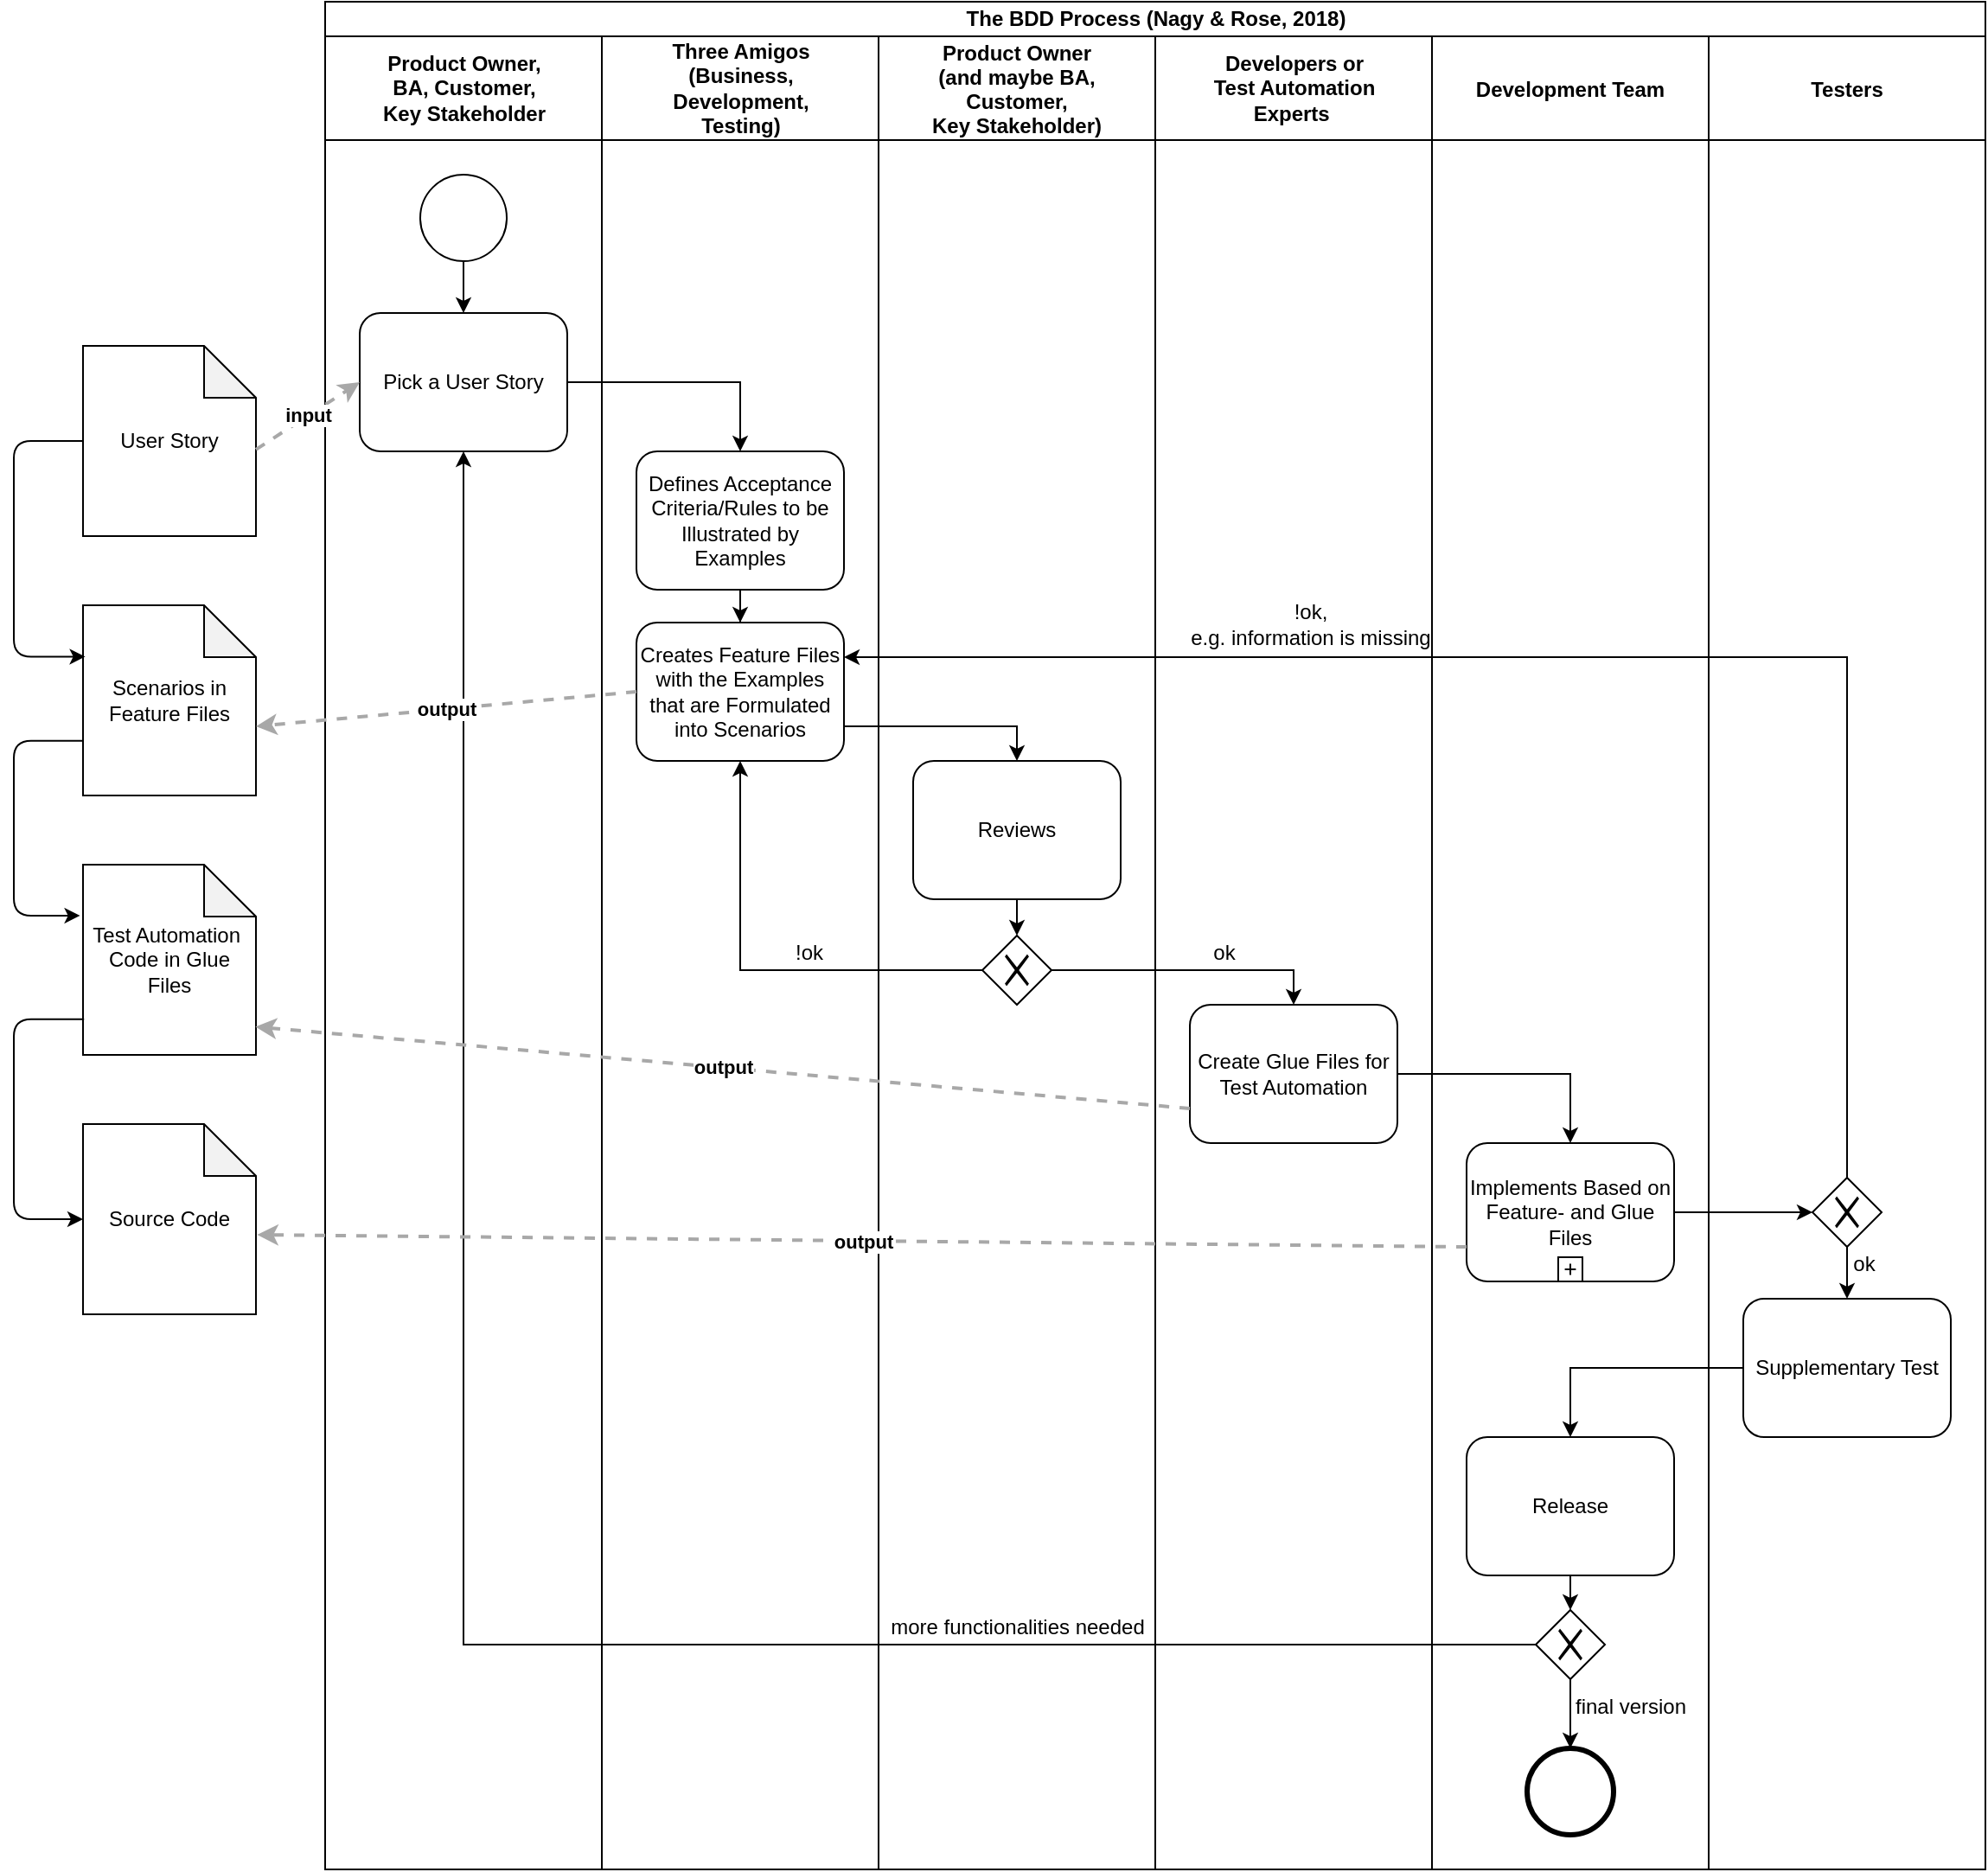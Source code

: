 <mxfile version="13.0.1" type="device"><diagram id="lqXRBksnG3pD_WZLtE3E" name="Page-1"><mxGraphModel dx="1024" dy="592" grid="1" gridSize="10" guides="1" tooltips="1" connect="1" arrows="1" fold="1" page="1" pageScale="1" pageWidth="827" pageHeight="1169" math="0" shadow="0"><root><mxCell id="0"/><mxCell id="1" parent="0"/><mxCell id="k0MhWyUfgyoICH9E3ZdI-5" value="User Story" style="shape=note;whiteSpace=wrap;html=1;backgroundOutline=1;darkOpacity=0.05;" parent="1" vertex="1"><mxGeometry x="180" y="349" width="100" height="110" as="geometry"/></mxCell><mxCell id="k0MhWyUfgyoICH9E3ZdI-6" value="Scenarios in Feature Files" style="shape=note;whiteSpace=wrap;html=1;backgroundOutline=1;darkOpacity=0.05;" parent="1" vertex="1"><mxGeometry x="180" y="499" width="100" height="110" as="geometry"/></mxCell><mxCell id="k0MhWyUfgyoICH9E3ZdI-7" value="Test Automation&amp;nbsp; Code in Glue Files" style="shape=note;whiteSpace=wrap;html=1;backgroundOutline=1;darkOpacity=0.05;" parent="1" vertex="1"><mxGeometry x="180" y="649" width="100" height="110" as="geometry"/></mxCell><mxCell id="k0MhWyUfgyoICH9E3ZdI-8" value="Source Code" style="shape=note;whiteSpace=wrap;html=1;backgroundOutline=1;darkOpacity=0.05;" parent="1" vertex="1"><mxGeometry x="180" y="799" width="100" height="110" as="geometry"/></mxCell><mxCell id="k0MhWyUfgyoICH9E3ZdI-1" value="The BDD Process&amp;nbsp;(Nagy &amp;amp; Rose, 2018)" style="swimlane;html=1;childLayout=stackLayout;resizeParent=1;resizeParentMax=0;startSize=20;" parent="1" vertex="1"><mxGeometry x="320" y="150" width="960" height="1080" as="geometry"/></mxCell><mxCell id="k0MhWyUfgyoICH9E3ZdI-2" value="Product Owner, &lt;br&gt;BA, Customer, &lt;br&gt;Key Stakeholder" style="swimlane;html=1;startSize=60;" parent="k0MhWyUfgyoICH9E3ZdI-1" vertex="1"><mxGeometry y="20" width="160" height="1060" as="geometry"/></mxCell><mxCell id="k0MhWyUfgyoICH9E3ZdI-14" value="Pick a User Story" style="shape=ext;rounded=1;html=1;whiteSpace=wrap;" parent="k0MhWyUfgyoICH9E3ZdI-2" vertex="1"><mxGeometry x="20" y="160" width="120" height="80" as="geometry"/></mxCell><mxCell id="k0MhWyUfgyoICH9E3ZdI-23" style="edgeStyle=orthogonalEdgeStyle;rounded=0;orthogonalLoop=1;jettySize=auto;html=1;entryX=0.5;entryY=0;entryDx=0;entryDy=0;" parent="k0MhWyUfgyoICH9E3ZdI-2" source="k0MhWyUfgyoICH9E3ZdI-13" target="k0MhWyUfgyoICH9E3ZdI-14" edge="1"><mxGeometry relative="1" as="geometry"/></mxCell><mxCell id="k0MhWyUfgyoICH9E3ZdI-13" value="" style="shape=mxgraph.bpmn.shape;html=1;verticalLabelPosition=bottom;labelBackgroundColor=#ffffff;verticalAlign=top;align=center;perimeter=ellipsePerimeter;outlineConnect=0;outline=standard;symbol=general;" parent="k0MhWyUfgyoICH9E3ZdI-2" vertex="1"><mxGeometry x="55" y="80" width="50" height="50" as="geometry"/></mxCell><mxCell id="k0MhWyUfgyoICH9E3ZdI-3" value="Three Amigos &lt;br&gt;(Business, &lt;br&gt;Development, &lt;br&gt;Testing)" style="swimlane;html=1;startSize=60;" parent="k0MhWyUfgyoICH9E3ZdI-1" vertex="1"><mxGeometry x="160" y="20" width="160" height="1060" as="geometry"/></mxCell><mxCell id="k0MhWyUfgyoICH9E3ZdI-25" style="edgeStyle=orthogonalEdgeStyle;rounded=0;orthogonalLoop=1;jettySize=auto;html=1;" parent="k0MhWyUfgyoICH9E3ZdI-3" source="k0MhWyUfgyoICH9E3ZdI-16" target="k0MhWyUfgyoICH9E3ZdI-17" edge="1"><mxGeometry relative="1" as="geometry"/></mxCell><mxCell id="k0MhWyUfgyoICH9E3ZdI-16" value="Defines Acceptance Criteria/Rules to be Illustrated by Examples" style="shape=ext;rounded=1;html=1;whiteSpace=wrap;" parent="k0MhWyUfgyoICH9E3ZdI-3" vertex="1"><mxGeometry x="20" y="240" width="120" height="80" as="geometry"/></mxCell><mxCell id="k0MhWyUfgyoICH9E3ZdI-17" value="Creates Feature Files with the Examples that are Formulated into Scenarios" style="shape=ext;rounded=1;html=1;whiteSpace=wrap;" parent="k0MhWyUfgyoICH9E3ZdI-3" vertex="1"><mxGeometry x="20" y="339" width="120" height="80" as="geometry"/></mxCell><mxCell id="ABasyPAXGAWVTcyFjiEi-4" value="!ok" style="text;html=1;strokeColor=none;fillColor=none;align=center;verticalAlign=middle;whiteSpace=wrap;rounded=0;" parent="k0MhWyUfgyoICH9E3ZdI-3" vertex="1"><mxGeometry x="100" y="520" width="40" height="20" as="geometry"/></mxCell><mxCell id="k0MhWyUfgyoICH9E3ZdI-10" value="Product Owner &#10;(and maybe BA, &#10;Customer, &#10;Key Stakeholder)" style="swimlane;startSize=60;" parent="k0MhWyUfgyoICH9E3ZdI-1" vertex="1"><mxGeometry x="320" y="20" width="160" height="1060" as="geometry"/></mxCell><mxCell id="ABasyPAXGAWVTcyFjiEi-26" value="more functionalities needed" style="text;html=1;strokeColor=none;fillColor=none;align=center;verticalAlign=middle;whiteSpace=wrap;rounded=0;" parent="k0MhWyUfgyoICH9E3ZdI-10" vertex="1"><mxGeometry x="-5.5" y="910" width="171" height="20" as="geometry"/></mxCell><mxCell id="ABasyPAXGAWVTcyFjiEi-1" value="" style="shape=mxgraph.bpmn.shape;html=1;verticalLabelPosition=bottom;labelBackgroundColor=#ffffff;verticalAlign=top;align=center;perimeter=rhombusPerimeter;background=gateway;outlineConnect=0;outline=none;symbol=exclusiveGw;" parent="k0MhWyUfgyoICH9E3ZdI-10" vertex="1"><mxGeometry x="60" y="520" width="40" height="40" as="geometry"/></mxCell><mxCell id="k0MhWyUfgyoICH9E3ZdI-18" value="Reviews" style="shape=ext;rounded=1;html=1;whiteSpace=wrap;" parent="k0MhWyUfgyoICH9E3ZdI-10" vertex="1"><mxGeometry x="20" y="419" width="120" height="80" as="geometry"/></mxCell><mxCell id="ABasyPAXGAWVTcyFjiEi-5" style="edgeStyle=orthogonalEdgeStyle;rounded=0;orthogonalLoop=1;jettySize=auto;html=1;entryX=0.5;entryY=0;entryDx=0;entryDy=0;" parent="k0MhWyUfgyoICH9E3ZdI-10" source="k0MhWyUfgyoICH9E3ZdI-18" target="ABasyPAXGAWVTcyFjiEi-1" edge="1"><mxGeometry relative="1" as="geometry"/></mxCell><mxCell id="k0MhWyUfgyoICH9E3ZdI-4" value="Developers or &lt;br&gt;Test Automation &lt;br&gt;Experts&amp;nbsp;" style="swimlane;html=1;startSize=60;" parent="k0MhWyUfgyoICH9E3ZdI-1" vertex="1"><mxGeometry x="480" y="20" width="160" height="1060" as="geometry"/></mxCell><mxCell id="ABasyPAXGAWVTcyFjiEi-3" value="ok" style="text;html=1;strokeColor=none;fillColor=none;align=center;verticalAlign=middle;whiteSpace=wrap;rounded=0;" parent="k0MhWyUfgyoICH9E3ZdI-4" vertex="1"><mxGeometry x="20" y="520" width="40" height="20" as="geometry"/></mxCell><mxCell id="ABasyPAXGAWVTcyFjiEi-18" value="!ok, &lt;br&gt;e.g. information is missing" style="text;html=1;strokeColor=none;fillColor=none;align=center;verticalAlign=middle;whiteSpace=wrap;rounded=0;" parent="k0MhWyUfgyoICH9E3ZdI-4" vertex="1"><mxGeometry y="320" width="180" height="40" as="geometry"/></mxCell><mxCell id="ABasyPAXGAWVTcyFjiEi-12" value="Create Glue Files for Test Automation" style="shape=ext;rounded=1;html=1;whiteSpace=wrap;" parent="k0MhWyUfgyoICH9E3ZdI-4" vertex="1"><mxGeometry x="20" y="560" width="120" height="80" as="geometry"/></mxCell><mxCell id="k0MhWyUfgyoICH9E3ZdI-11" value="Development Team" style="swimlane;startSize=60;" parent="k0MhWyUfgyoICH9E3ZdI-1" vertex="1"><mxGeometry x="640" y="20" width="160" height="1060" as="geometry"/></mxCell><mxCell id="ABasyPAXGAWVTcyFjiEi-22" style="edgeStyle=orthogonalEdgeStyle;rounded=0;orthogonalLoop=1;jettySize=auto;html=1;exitX=0.5;exitY=1;exitDx=0;exitDy=0;entryX=0.5;entryY=0;entryDx=0;entryDy=0;" parent="k0MhWyUfgyoICH9E3ZdI-11" source="k0MhWyUfgyoICH9E3ZdI-22" target="ABasyPAXGAWVTcyFjiEi-21" edge="1"><mxGeometry relative="1" as="geometry"/></mxCell><mxCell id="ABasyPAXGAWVTcyFjiEi-23" style="edgeStyle=orthogonalEdgeStyle;rounded=0;orthogonalLoop=1;jettySize=auto;html=1;exitX=0.5;exitY=1;exitDx=0;exitDy=0;entryX=0.5;entryY=0;entryDx=0;entryDy=0;" parent="k0MhWyUfgyoICH9E3ZdI-11" source="ABasyPAXGAWVTcyFjiEi-21" target="k0MhWyUfgyoICH9E3ZdI-32" edge="1"><mxGeometry relative="1" as="geometry"/></mxCell><mxCell id="k0MhWyUfgyoICH9E3ZdI-32" value="" style="shape=mxgraph.bpmn.shape;html=1;verticalLabelPosition=bottom;labelBackgroundColor=#ffffff;verticalAlign=top;align=center;perimeter=ellipsePerimeter;outlineConnect=0;outline=end;symbol=general;" parent="k0MhWyUfgyoICH9E3ZdI-11" vertex="1"><mxGeometry x="55" y="990" width="50" height="50" as="geometry"/></mxCell><mxCell id="ABasyPAXGAWVTcyFjiEi-10" value="Implements Based on Feature- and Glue Files" style="html=1;whiteSpace=wrap;rounded=1;dropTarget=0;" parent="k0MhWyUfgyoICH9E3ZdI-11" vertex="1"><mxGeometry x="20" y="640" width="120" height="80" as="geometry"/></mxCell><mxCell id="ABasyPAXGAWVTcyFjiEi-11" value="" style="html=1;shape=plus;outlineConnect=0;" parent="ABasyPAXGAWVTcyFjiEi-10" vertex="1"><mxGeometry x="0.5" y="1" width="14" height="14" relative="1" as="geometry"><mxPoint x="-7" y="-14" as="offset"/></mxGeometry></mxCell><mxCell id="k0MhWyUfgyoICH9E3ZdI-22" value="Release" style="shape=ext;rounded=1;html=1;whiteSpace=wrap;" parent="k0MhWyUfgyoICH9E3ZdI-11" vertex="1"><mxGeometry x="20" y="810" width="120" height="80" as="geometry"/></mxCell><mxCell id="ABasyPAXGAWVTcyFjiEi-21" value="" style="shape=mxgraph.bpmn.shape;html=1;verticalLabelPosition=bottom;labelBackgroundColor=#ffffff;verticalAlign=top;align=center;perimeter=rhombusPerimeter;background=gateway;outlineConnect=0;outline=none;symbol=exclusiveGw;" parent="k0MhWyUfgyoICH9E3ZdI-11" vertex="1"><mxGeometry x="60" y="910" width="40" height="40" as="geometry"/></mxCell><mxCell id="ABasyPAXGAWVTcyFjiEi-24" value="final version" style="text;html=1;strokeColor=none;fillColor=none;align=center;verticalAlign=middle;whiteSpace=wrap;rounded=0;" parent="k0MhWyUfgyoICH9E3ZdI-11" vertex="1"><mxGeometry x="70" y="956" width="90" height="20" as="geometry"/></mxCell><mxCell id="k0MhWyUfgyoICH9E3ZdI-12" value="Testers" style="swimlane;startSize=60;" parent="k0MhWyUfgyoICH9E3ZdI-1" vertex="1"><mxGeometry x="800" y="20" width="160" height="1060" as="geometry"/></mxCell><mxCell id="ABasyPAXGAWVTcyFjiEi-15" style="edgeStyle=orthogonalEdgeStyle;rounded=0;orthogonalLoop=1;jettySize=auto;html=1;entryX=0.5;entryY=0;entryDx=0;entryDy=0;" parent="k0MhWyUfgyoICH9E3ZdI-12" source="ABasyPAXGAWVTcyFjiEi-13" target="k0MhWyUfgyoICH9E3ZdI-21" edge="1"><mxGeometry relative="1" as="geometry"/></mxCell><mxCell id="k0MhWyUfgyoICH9E3ZdI-21" value="Supplementary Test" style="shape=ext;rounded=1;html=1;whiteSpace=wrap;" parent="k0MhWyUfgyoICH9E3ZdI-12" vertex="1"><mxGeometry x="20" y="730" width="120" height="80" as="geometry"/></mxCell><mxCell id="ABasyPAXGAWVTcyFjiEi-13" value="" style="shape=mxgraph.bpmn.shape;html=1;verticalLabelPosition=bottom;labelBackgroundColor=#ffffff;verticalAlign=top;align=center;perimeter=rhombusPerimeter;background=gateway;outlineConnect=0;outline=none;symbol=exclusiveGw;" parent="k0MhWyUfgyoICH9E3ZdI-12" vertex="1"><mxGeometry x="60" y="660" width="40" height="40" as="geometry"/></mxCell><mxCell id="ABasyPAXGAWVTcyFjiEi-17" value="ok" style="text;html=1;strokeColor=none;fillColor=none;align=center;verticalAlign=middle;whiteSpace=wrap;rounded=0;" parent="k0MhWyUfgyoICH9E3ZdI-12" vertex="1"><mxGeometry x="70" y="700" width="40" height="20" as="geometry"/></mxCell><mxCell id="k0MhWyUfgyoICH9E3ZdI-24" style="edgeStyle=orthogonalEdgeStyle;rounded=0;orthogonalLoop=1;jettySize=auto;html=1;" parent="k0MhWyUfgyoICH9E3ZdI-1" source="k0MhWyUfgyoICH9E3ZdI-14" target="k0MhWyUfgyoICH9E3ZdI-16" edge="1"><mxGeometry relative="1" as="geometry"><Array as="points"><mxPoint x="240" y="220"/></Array></mxGeometry></mxCell><mxCell id="k0MhWyUfgyoICH9E3ZdI-26" style="edgeStyle=orthogonalEdgeStyle;rounded=0;orthogonalLoop=1;jettySize=auto;html=1;exitX=1;exitY=0.75;exitDx=0;exitDy=0;" parent="k0MhWyUfgyoICH9E3ZdI-1" source="k0MhWyUfgyoICH9E3ZdI-17" target="k0MhWyUfgyoICH9E3ZdI-18" edge="1"><mxGeometry relative="1" as="geometry"><mxPoint x="320" y="419" as="sourcePoint"/><Array as="points"><mxPoint x="400" y="419"/></Array></mxGeometry></mxCell><mxCell id="k0MhWyUfgyoICH9E3ZdI-31" style="edgeStyle=orthogonalEdgeStyle;rounded=0;orthogonalLoop=1;jettySize=auto;html=1;exitX=0;exitY=0.5;exitDx=0;exitDy=0;" parent="k0MhWyUfgyoICH9E3ZdI-1" source="k0MhWyUfgyoICH9E3ZdI-21" target="k0MhWyUfgyoICH9E3ZdI-22" edge="1"><mxGeometry relative="1" as="geometry"><Array as="points"><mxPoint x="720" y="790"/></Array></mxGeometry></mxCell><mxCell id="ABasyPAXGAWVTcyFjiEi-14" style="edgeStyle=orthogonalEdgeStyle;rounded=0;orthogonalLoop=1;jettySize=auto;html=1;entryX=0;entryY=0.5;entryDx=0;entryDy=0;" parent="k0MhWyUfgyoICH9E3ZdI-1" source="ABasyPAXGAWVTcyFjiEi-10" target="ABasyPAXGAWVTcyFjiEi-13" edge="1"><mxGeometry relative="1" as="geometry"/></mxCell><mxCell id="ABasyPAXGAWVTcyFjiEi-16" style="edgeStyle=orthogonalEdgeStyle;rounded=0;orthogonalLoop=1;jettySize=auto;html=1;entryX=1;entryY=0.25;entryDx=0;entryDy=0;exitX=0.5;exitY=0;exitDx=0;exitDy=0;" parent="k0MhWyUfgyoICH9E3ZdI-1" source="ABasyPAXGAWVTcyFjiEi-13" target="k0MhWyUfgyoICH9E3ZdI-17" edge="1"><mxGeometry relative="1" as="geometry"><Array as="points"><mxPoint x="880" y="379"/></Array><mxPoint x="910" y="770" as="sourcePoint"/></mxGeometry></mxCell><mxCell id="ABasyPAXGAWVTcyFjiEi-25" style="edgeStyle=orthogonalEdgeStyle;rounded=0;orthogonalLoop=1;jettySize=auto;html=1;entryX=0.5;entryY=1;entryDx=0;entryDy=0;" parent="k0MhWyUfgyoICH9E3ZdI-1" source="ABasyPAXGAWVTcyFjiEi-21" target="k0MhWyUfgyoICH9E3ZdI-14" edge="1"><mxGeometry relative="1" as="geometry"><Array as="points"><mxPoint x="80" y="950"/></Array></mxGeometry></mxCell><mxCell id="ABasyPAXGAWVTcyFjiEi-6" style="edgeStyle=orthogonalEdgeStyle;rounded=0;orthogonalLoop=1;jettySize=auto;html=1;entryX=0.5;entryY=0;entryDx=0;entryDy=0;" parent="k0MhWyUfgyoICH9E3ZdI-1" source="ABasyPAXGAWVTcyFjiEi-1" target="ABasyPAXGAWVTcyFjiEi-12" edge="1"><mxGeometry relative="1" as="geometry"><mxPoint x="560" y="660" as="targetPoint"/></mxGeometry></mxCell><mxCell id="ABasyPAXGAWVTcyFjiEi-7" style="edgeStyle=orthogonalEdgeStyle;rounded=0;orthogonalLoop=1;jettySize=auto;html=1;entryX=0.5;entryY=1;entryDx=0;entryDy=0;" parent="k0MhWyUfgyoICH9E3ZdI-1" source="ABasyPAXGAWVTcyFjiEi-1" target="k0MhWyUfgyoICH9E3ZdI-17" edge="1"><mxGeometry relative="1" as="geometry"/></mxCell><mxCell id="k0MhWyUfgyoICH9E3ZdI-34" style="edgeStyle=orthogonalEdgeStyle;rounded=0;orthogonalLoop=1;jettySize=auto;html=1;entryX=0.5;entryY=0;entryDx=0;entryDy=0;exitX=1;exitY=0.5;exitDx=0;exitDy=0;" parent="k0MhWyUfgyoICH9E3ZdI-1" source="ABasyPAXGAWVTcyFjiEi-12" target="ABasyPAXGAWVTcyFjiEi-10" edge="1"><mxGeometry relative="1" as="geometry"><mxPoint x="740" y="670" as="targetPoint"/><mxPoint x="640" y="620" as="sourcePoint"/></mxGeometry></mxCell><mxCell id="k0MhWyUfgyoICH9E3ZdI-35" value="&lt;div style=&quot;text-align: left&quot;&gt;&lt;div style=&quot;text-align: center&quot;&gt;&lt;b&gt;input&lt;/b&gt;&lt;/div&gt;&lt;/div&gt;" style="edgeStyle=none;rounded=0;html=1;entryX=0;entryY=0.5;jettySize=auto;orthogonalLoop=1;strokeColor=#A8A8A8;strokeWidth=2;fontColor=#000000;jumpStyle=none;dashed=1;entryDx=0;entryDy=0;exitX=1;exitY=0.545;exitDx=0;exitDy=0;exitPerimeter=0;" parent="1" source="k0MhWyUfgyoICH9E3ZdI-5" target="k0MhWyUfgyoICH9E3ZdI-14" edge="1"><mxGeometry width="200" relative="1" as="geometry"><mxPoint x="260" y="350" as="sourcePoint"/><mxPoint x="350" y="505" as="targetPoint"/></mxGeometry></mxCell><mxCell id="k0MhWyUfgyoICH9E3ZdI-36" value="&lt;div style=&quot;text-align: left&quot;&gt;&lt;div style=&quot;text-align: center&quot;&gt;&lt;b&gt;output&lt;/b&gt;&lt;/div&gt;&lt;/div&gt;" style="edgeStyle=none;rounded=0;html=1;entryX=0;entryY=0;jettySize=auto;orthogonalLoop=1;strokeColor=#A8A8A8;strokeWidth=2;fontColor=#000000;jumpStyle=none;dashed=1;entryDx=100;entryDy=70;entryPerimeter=0;exitX=0;exitY=0.5;exitDx=0;exitDy=0;" parent="1" source="k0MhWyUfgyoICH9E3ZdI-17" target="k0MhWyUfgyoICH9E3ZdI-6" edge="1"><mxGeometry width="200" relative="1" as="geometry"><mxPoint x="490" y="550" as="sourcePoint"/><mxPoint x="243.3" y="826.54" as="targetPoint"/></mxGeometry></mxCell><mxCell id="k0MhWyUfgyoICH9E3ZdI-37" value="&lt;div style=&quot;text-align: left&quot;&gt;&lt;div style=&quot;text-align: center&quot;&gt;&lt;b&gt;output&lt;/b&gt;&lt;/div&gt;&lt;/div&gt;" style="edgeStyle=none;rounded=0;html=1;entryX=0.997;entryY=0.852;jettySize=auto;orthogonalLoop=1;strokeColor=#A8A8A8;strokeWidth=2;fontColor=#000000;jumpStyle=none;dashed=1;entryDx=0;entryDy=0;entryPerimeter=0;exitX=0;exitY=0.75;exitDx=0;exitDy=0;" parent="1" source="ABasyPAXGAWVTcyFjiEi-12" target="k0MhWyUfgyoICH9E3ZdI-7" edge="1"><mxGeometry width="200" relative="1" as="geometry"><mxPoint x="820" y="860" as="sourcePoint"/><mxPoint x="370" y="740" as="targetPoint"/></mxGeometry></mxCell><mxCell id="k0MhWyUfgyoICH9E3ZdI-38" value="&lt;div style=&quot;text-align: left&quot;&gt;&lt;div style=&quot;text-align: center&quot;&gt;&lt;b&gt;output&lt;/b&gt;&lt;/div&gt;&lt;/div&gt;" style="edgeStyle=none;rounded=0;html=1;entryX=1.007;entryY=0.582;jettySize=auto;orthogonalLoop=1;strokeColor=#A8A8A8;strokeWidth=2;fontColor=#000000;jumpStyle=none;dashed=1;entryDx=0;entryDy=0;entryPerimeter=0;exitX=0;exitY=0.75;exitDx=0;exitDy=0;" parent="1" source="ABasyPAXGAWVTcyFjiEi-10" target="k0MhWyUfgyoICH9E3ZdI-8" edge="1"><mxGeometry width="200" relative="1" as="geometry"><mxPoint x="980" y="959.36" as="sourcePoint"/><mxPoint x="290" y="830" as="targetPoint"/></mxGeometry></mxCell><mxCell id="TZSvyEIufg0Axaesx1d3-3" value="" style="edgeStyle=elbowEdgeStyle;elbow=horizontal;endArrow=classic;html=1;entryX=0.013;entryY=0.27;entryDx=0;entryDy=0;entryPerimeter=0;exitX=0;exitY=0.5;exitDx=0;exitDy=0;exitPerimeter=0;" parent="1" source="k0MhWyUfgyoICH9E3ZdI-5" target="k0MhWyUfgyoICH9E3ZdI-6" edge="1"><mxGeometry width="50" height="50" relative="1" as="geometry"><mxPoint x="130" y="569" as="sourcePoint"/><mxPoint x="130" y="669" as="targetPoint"/><Array as="points"><mxPoint x="140" y="499"/><mxPoint x="90" y="696.72"/></Array></mxGeometry></mxCell><mxCell id="TZSvyEIufg0Axaesx1d3-4" value="" style="edgeStyle=elbowEdgeStyle;elbow=horizontal;endArrow=classic;html=1;exitX=0.001;exitY=0.712;exitDx=0;exitDy=0;exitPerimeter=0;entryX=-0.017;entryY=0.268;entryDx=0;entryDy=0;entryPerimeter=0;" parent="1" source="k0MhWyUfgyoICH9E3ZdI-6" target="k0MhWyUfgyoICH9E3ZdI-7" edge="1"><mxGeometry width="50" height="50" relative="1" as="geometry"><mxPoint x="159.3" y="729" as="sourcePoint"/><mxPoint x="160" y="829" as="targetPoint"/><Array as="points"><mxPoint x="140" y="629"/><mxPoint x="90" y="856.72"/></Array></mxGeometry></mxCell><mxCell id="TZSvyEIufg0Axaesx1d3-5" value="" style="edgeStyle=elbowEdgeStyle;elbow=horizontal;endArrow=classic;html=1;exitX=0.006;exitY=0.813;exitDx=0;exitDy=0;exitPerimeter=0;entryX=0;entryY=0.5;entryDx=0;entryDy=0;entryPerimeter=0;" parent="1" source="k0MhWyUfgyoICH9E3ZdI-7" target="k0MhWyUfgyoICH9E3ZdI-8" edge="1"><mxGeometry width="50" height="50" relative="1" as="geometry"><mxPoint x="159.3" y="889" as="sourcePoint"/><mxPoint x="160" y="989" as="targetPoint"/><Array as="points"><mxPoint x="140" y="799"/><mxPoint x="90" y="1016.72"/></Array></mxGeometry></mxCell></root></mxGraphModel></diagram></mxfile>